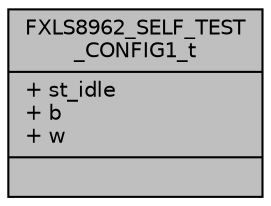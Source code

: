 digraph "FXLS8962_SELF_TEST_CONFIG1_t"
{
  edge [fontname="Helvetica",fontsize="10",labelfontname="Helvetica",labelfontsize="10"];
  node [fontname="Helvetica",fontsize="10",shape=record];
  Node1 [label="{FXLS8962_SELF_TEST\l_CONFIG1_t\n|+ st_idle\l+ b\l+ w\l|}",height=0.2,width=0.4,color="black", fillcolor="grey75", style="filled", fontcolor="black"];
}
